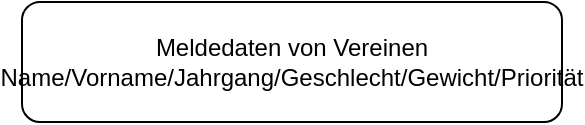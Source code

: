 <mxfile version="13.10.0" type="github">
  <diagram id="XtYsAUKYT_bLAtVYIACI" name="Page-1">
    <mxGraphModel dx="1422" dy="763" grid="1" gridSize="10" guides="1" tooltips="1" connect="1" arrows="1" fold="1" page="1" pageScale="1" pageWidth="827" pageHeight="1169" math="0" shadow="0">
      <root>
        <mxCell id="0" />
        <mxCell id="1" parent="0" />
        <mxCell id="xOCENPFB20Cj9OeKK77U-1" value="&lt;div&gt;Meldedaten von Vereinen&lt;/div&gt;&lt;div&gt;Name/Vorname/Jahrgang/Geschlecht/Gewicht/Priorität&lt;br&gt;&lt;/div&gt;" style="rounded=1;whiteSpace=wrap;html=1;" vertex="1" parent="1">
          <mxGeometry x="260" y="30" width="270" height="60" as="geometry" />
        </mxCell>
      </root>
    </mxGraphModel>
  </diagram>
</mxfile>
